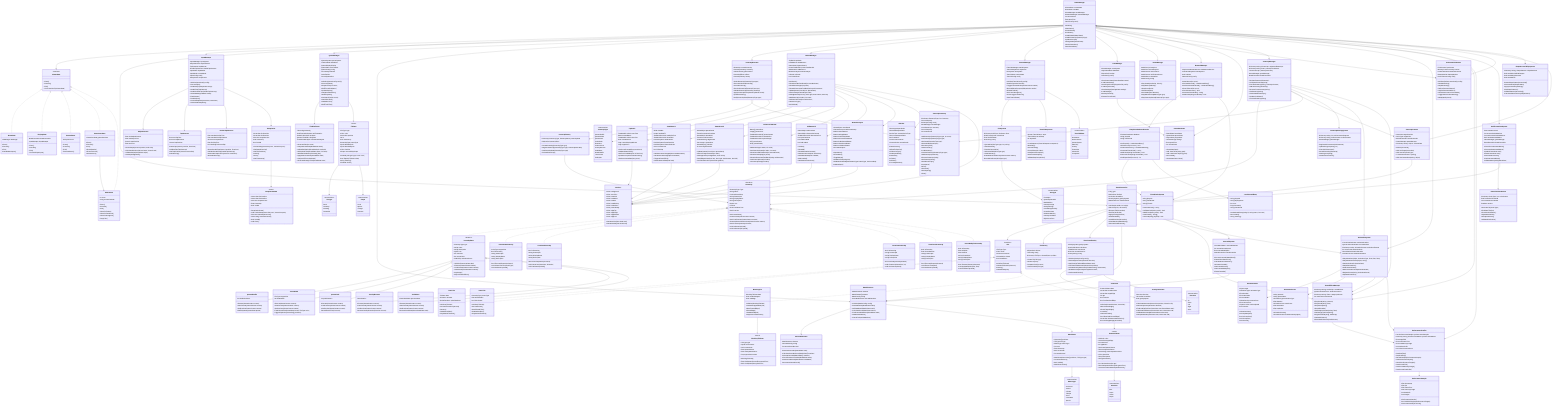 classDiagram
    %% SWITCH Core Game Architecture
    %% Sprint 0 Status: Unity Project Setup Complete ✅
    %% Sprint 1 Status: Core Mechanics Complete ✅
    %% Sprint 2 Status: Polish & Power-ups Complete ✅
    %% Ready for Sprint 3: Social & Launch Implementation
    
    %% Core Game Management
    class GameManager {
        -IGameState currentState
        -IEventBus eventBus
        -ISaveManager saveManager
        -INetworkManager networkManager
        -int currentScore
        -float gameTime
        -GameConfig config
        +Initialize()
        +StartGame()
        +PauseGame()
        +EndGame()
        +HandleMatch(MatchData)
        +HandlePowerUp(PowerUpType)
        +UpdateScore(int)
        -ChangeState(IGameState)
        -CheckGameOver()
        -SaveGameState()
    }

    class IGameState {
        <<interface>>
        +Enter()
        +Execute()
        +Exit()
        +CanTransitionTo(IGameState)
    }

    class MenuState {
        -UIManager uiManager
        +Enter()
        +Execute()
        +Exit()
        +HandleMenuInput()
    }

    class PlayingState {
        -BoardController boardController
        -InputManager inputManager
        +Enter()
        +Execute()
        +Exit()
        +ProcessPlayerInput()
    }

    class PausedState {
        -float pauseTime
        +Enter()
        +Execute()
        +Exit()
        +ResumeGame()
    }

    class GameOverState {
        -GameOverData gameOverData
        +Enter()
        +Execute()
        +Exit()
        +ShowResults()
        +ShareToSocial()
        +SubmitScore()
    }

    class ShareState {
        -int score
        -string screenshotPath
        +Enter()
        +Execute()
        +Exit()
        +ShareToTwitter()
        +ShareToFacebook()
        +ShareToInstagram()
        +CopyLink()
    }

    %% Board and Tile System
    class BoardController {
        -ITile[,] grid
        -IObjectPool tilePool
        -Vector2Int boardSize
        -IGravitySystem gravitySystem
        -IMatchDetector matchDetector
        +Initialize(int width, int height)
        +PlaceTile(ITile, Vector2Int)
        +RemoveTile(Vector2Int)
        +GetTile(Vector2Int)
        +ApplyGravity(Direction)
        +GetBoardState()
        +IsValidPosition(Vector2Int)
        +ClearMatches(MatchData[])
        +AnimateTileMovement()
    }

    class ITile {
        <<interface>>
        +TileType Type
        +Color Color
        +Vector2Int Position
        +GameObject Visual
        +bool IsMatched
        +Initialize(TileData)
        +AnimateToPosition(Vector3)
        +Destroy()
        +SetMatched(bool)
    }

    class BasicTile {
        -TileData data
        -Animator animator
        -SpriteRenderer spriteRenderer
        +Initialize(TileData)
        +AnimateToPosition(Vector3)
        +Destroy()
        +SetMatched(bool)
        +PlayMatchAnimation()
    }

    class PowerTile {
        -PowerUpType powerType
        -float effectRadius
        -bool isActivated
        +Initialize(TileData)
        +ActivatePower()
        +GetAffectedTiles()
        +SetMatched(bool)
        +PlayActivationEffect()
    }

    class BlockingTile {
        -BlockingTileData data
        -bool canBeSwapped
        -bool isAtEdge
        +Initialize(BlockingTileData)
        +CanBeSwappedWith(ITile)
        +MoveTowardEdge()
        +ReachEdge()
        +SetMatched(bool)
        +PlayRemovalAnimation()
    }

    class PowerOrb {
        -PowerOrbData data
        -Vector2Int boardPosition
        -Vector2Int targetEdge
        -int age
        -bool isActive
        -bool hasReachedEdge
        +Initialize(PowerOrbData, Vector2Int)
        +MoveTowardEdge()
        +ReachTargetEdge()
        +LoseOrb()
        +GetScoreValue()
        +bool ReachedCorrectEdge()
        -Vector2Int GetMovementDirection()
        -bool IsAtTargetEdge(Vector2Int)
    }

    class TileFactory {
        -IObjectPool tilePool
        -TileConfig config
        -Dictionary~TileType, GameObject~ prefabs
        +CreateTile(TileType)
        +ReturnTile(ITile)
        +PrewarmPool(int count)
        +GetTilePrefab(TileType)
    }

    %% Input System
    class InputManager {
        -IInputManager inputSystem
        -SwipeDetector swipeDetector
        -TapDetector tapDetector
        -DoubleTapDetector doubleTapDetector
        -InputBuffer inputBuffer
        -InputMode currentMode
        -InputConfig config
        -SwapCache swapCache
        +Initialize(InputConfig config)
        +ProcessInput()
        +HandleSwipe(SwipeData swipe)
        +HandleTap(TapData tap)
        +HandleDoubleTap(DoubleTapData tap)
        +SwitchMode(InputMode mode)
        +EnableInput()
        +DisableInput()
        +CacheSwapData(Vector2Int, Vector2Int)
        +GetCachedSwapData()
    }

    class SwipeDetector {
        -float minSwipeDistance
        -float maxSwipeTime
        -Vector2 startPosition
        -float startTime
        +DetectSwipe(Vector2 position, float time)
        +CalculateDirection(Vector2 start, Vector2 end)
        +ValidateSwipe(SwipeData swipe)
        +GetSwipeMagnitude()
    }

    class TapDetector {
        -float maxTapTime
        -float maxTapDistance
        -Vector2 tapPosition
        +DetectTap(Vector2 position, float time)
        +ValidateTap(TapData tap)
        +GetTapPosition(Vector2 screenPos)
        +IsDoubleTap()
    }

    class DoubleTapDetector {
        -float maxDoubleTapTime
        -float maxDoubleTapDistance
        -Vector2 firstTapPosition
        -float firstTapTime
        -bool waitingForSecondTap
        +DetectDoubleTap(Vector2 position, float time)
        +ValidateDoubleTap(DoubleTapData tap)
        +GetDoubleTapPosition(Vector2 screenPos)
        +ResetDoubleTap()
    }

    class SwapCache {
        -Vector2Int tile1Position
        -Vector2Int tile2Position
        -Direction swapDirection
        -float timestamp
        -bool isValid
        +CacheSwap(Vector2Int pos1, Vector2Int pos2)
        +GetSwapDirection()
        +GetTilePositions()
        +IsValid()
        +Clear()
        +GetTimestamp()
    }

    %% Extended Queue System (15-Tile)
    class QueueManager {
        -IQueueSystem queueSystem
        -TileDistributor distributor
        -QueueDisplay display
        -QueueState currentState
        -QueueConfig config
        -int visibleQueueSize
        -int bufferSize
        -int totalQueueSize
        +Initialize(QueueConfig config)
        +ProcessQueue()
        +RequestTiles(int count)
        +RefillFromDistributor()
        +UpdateDisplay()
        +GetQueueStatistics()
        +ShuffleQueue()
        +PeekNextTiles(int count)
        +GetVisibleTiles()
        +GetBufferTiles()
        +RefillTo15Tiles()
    }

    class TileDistributor {
        -TileConfig tileConfig
        -AntiFrustrationSystem antiFrustration
        -StatisticalAnalyzer analyzer
        -Queue~TileData~ tileQueue
        -LookAheadAnalyzer lookAheadAnalyzer
        +GenerateTiles(int count)
        +AnalyzeBoardState(BoardState state)
        +AdjustDistribution(BoardAnalysis analysis)
        +GetOptimalTiles(BoardState state, int count)
        +ValidateDistribution(TileData[] tiles)
        +ApplyAntiFrustration(BoardState state)
        +Analyze15TileLookAhead()
        +GenerateStrategicTiles(BoardState state)
    }

    %% Match Detection
    class MatchDetector {
        -IMatchDetector detector
        -MatchPattern[] patterns
        -MatchConfig config
        -CascadeResolver cascadeResolver
        +Initialize(MatchConfig config)
        +DetectMatches(BoardState state)
        +ValidateMatch(MatchData match)
        +CalculateScore(MatchData match)
        +FindCascadeMatches(BoardState state)
        +GetMatchPatterns()
        +CheckForSpecialMatches()
    }

    class CascadeResolver {
        -MatchDetector detector
        -CascadeConfig config
        -int currentCascadeLevel
        +ResolveCascades(BoardState state)
        +CalculateCascadeScore(MatchData[] matches)
        +AnimateCascade(MatchData[] matches)
        +CheckForMoreCascades(BoardState state)
        +GetCascadeChain(MatchData initialMatch)
        +IncrementCascadeLevel()
    }

    %% Gravity System
    class DirectionalGravity {
        -IGravitySystem gravitySystem
        -GravityCalculator calculator
        -TileMovement movement
        -Direction currentDirection
        -GravityConfig config
        +Initialize(GravityConfig config)
        +SetGravityDirection(Direction direction)
        +ApplyGravityToBoard(BoardState state)
        +CalculateTileMovement(Vector2Int position)
        +AnimateGravityMovement(TileMovement[] movements)
        +ValidateGravityResult(GravityResult result)
        +GetCurrentDirection()
    }

    class GravityCalculator {
        -Direction direction
        -Vector2Int boardSize
        -float gravitySpeed
        +CalculateMovement(Vector2Int position, Direction dir)
        +GetGravityVector(Direction direction)
        +FindLandingPosition(Vector2Int start, BoardState state)
        +CalculateFallDistance(Vector2Int start, Vector2Int end)
        +ValidateMovement(MovementData movement)
        +GetOptimalPath(Vector2Int start, Vector2Int end)
    }

    %% Power-Up System
    class PowerUpExecutor {
        -IPowerUp currentPowerUp
        -PowerUpInventory inventory
        -GameContext gameContext
        -PowerUpEffects effects
        -PowerUpFactory factory
        +SelectPowerUp(PowerUpType type)
        +ExecuteSelectedPowerUp()
        +CancelPowerUp()
        +PreviewPowerUp(PowerUpType type)
        +ValidatePowerUp(IPowerUp powerUp)
        -ApplyPowerUpEffects(PowerUpResult result)
        -UpdateInventory()
        -NotifyPowerUpUsed(PowerUpType type)
    }

    class PowerUpInventory {
        -Dictionary~PowerUpType, int~ inventory
        -int maxCapacity
        -PowerUpConfig config
        -SaveManager saveManager
        +AddPowerUp(PowerUpType type, int count)
        +UsePowerUp(PowerUpType type)
        +GetCount(PowerUpType type)
        +GetAvailablePowerUps()
        +IsInventoryFull()
        +SaveInventory()
        +LoadInventory()
        +CanUsePowerUp(PowerUpType type)
    }

    class IPowerUp {
        <<interface>>
        +PowerUpType Type
        +string Name
        +int UsesRemaining
        +bool IsAvailable()
        +void Execute(GameContext context)
        +bool CanExecute(GameContext context)
        +PowerUpResult GetPreview(GameContext context)
    }

    class PowerUpBase {
        <<abstract>>
        #PowerUpType type
        #string name
        #string description
        #Sprite icon
        #int maxUses
        #int currentUses
        #AudioClip activationSound
        +Initialize(PowerUpData data)
        +Execute(GameContext context)*
        +CanExecute(GameContext context)*
        +GetPreview(GameContext context)*
        #LogUsage()
        #PlayActivationEffect()
    }

    class QueueShuffle {
        -int shufflePositions
        +Execute(GameContext context)
        +CanExecute(GameContext context)
        +GetPreview(GameContext context)
        -ShuffleQueue(QueueState queue)
    }

    class ColorBomb {
        -TileType targetColor
        -int blastRadius
        +Execute(GameContext context)
        +CanExecute(GameContext context)
        +GetPreview(GameContext context)
        -FindColoredTiles(BoardState board, TileType color)
        -TriggerExplosion(Vector2Int[] positions)
    }

    class QueuePeek {
        -int peekDistance
        +Execute(GameContext context)
        +CanExecute(GameContext context)
        +GetPreview(GameContext context)
        -RevealFutureTiles(int count)
    }

    class GravityReverse {
        -float duration
        +Execute(GameContext context)
        +CanExecute(GameContext context)
        +GetPreview(GameContext context)
        -ReverseGravityDirection(Direction current)
    }

    class UndoMove {
        -GameStateData previousState
        +Execute(GameContext context)
        +CanExecute(GameContext context)
        +GetPreview(GameContext context)
        -RestoreGameState(GameStateData state)
    }

    class PowerUpFactory {
        -Dictionary~PowerUpType, PowerUpData~ powerUpData
        -IObjectPool powerUpPool
        +CreatePowerUp(PowerUpType type)
        +RegisterPowerUp(PowerUpType type, PowerUpData data)
        +GetPowerUpData(PowerUpType type)
        +PreloadPowerUps()
    }

    %% UI System - FINAL DESIGN
    class MainUIManager {
        -TopBarUI topBarUI
        -HeatMeterUI heatMeterUI
        -GameAreaUI gameAreaUI
        -PowerFeedbackUI powerFeedbackUI
        -AdBannerUI adBannerUI
        -MenuOverlayUI menuOverlayUI
        -UIScaler uiScaler
        -bool isInitialized
        +InitializeUI()
        +ShowCascadeFeedback(int cascadeCount)
        +ShowPointsPopup(int points)
        +ShowAchievementFeedback(string achievement)
        +UpdateQueue(List~object~ queueData)
        +SetCurrentQueueIndex(int index)
        +SetEdgeGlows(bool top, bool right, bool bottom, bool left)
        +AddPowerUp(int index, int count)
        +SetPremiumUser(bool isPremium)
        +GetDeviceType()
        +IsInitialized()
    }

    class TopBarUI {
        -TextMeshProUGUI scoreText
        -Button menuButton
        -TextMeshProUGUI timerText
        -bool animateScore
        -long currentDisplayedScore
        -long targetScore
        +OnScoreChanged(long newScore)
        +OnMenuButtonClick()
        +SetTimeTrialMode(bool isTimeTrial)
        +UpdateTimer(float timeRemaining)
        +SetScoreImmediate(long score)
    }

    class HeatMeterUI {
        -Slider heatBar
        -Image heatBarFill
        -TextMeshProUGUI multiplierText
        -TextMeshProUGUI heatLabel
        -ParticleSystem heatParticles
        -ParticleSystem flameParticles
        -ParticleSystem infernoParticles
        -Color currentColor
        -bool isPulsing
        +OnMomentumChanged(float newMomentum)
        +OnHeatLevelChanged(float newHeat)
        +TriggerInfernoEffect()
        +SetHeatImmediate(float heat)
    }

    class GameAreaUI {
        -GameObject queuePanel
        -Transform queueContainer
        -GameObject boardGrid
        -Transform tileContainer
        -LineRenderer[] edgeGlows
        -List~Image~ queueDots
        -GameObject[,] tileSlots
        -int currentQueueIndex
        +UpdateQueue(List~object~ queueData)
        +SetCurrentQueueIndex(int index)
        +SetEdgeGlow(int edgeIndex, bool active)
        +SetAllEdgeGlows(bool top, bool right, bool bottom, bool left)
        +GetTileSlotPosition(Vector2Int gridPos)
    }

    class PowerFeedbackUI {
        -Button[] powerSlots
        -Image[] powerIcons
        -TextMeshProUGUI[] powerCounts
        -TextMeshProUGUI cascadeText
        -TextMeshProUGUI pointsPopup
        -int[] powerCounts
        -bool[] powerReady
        +AddPowerUp(int index, int count)
        +SetPowerUpCount(int index, int count)
        +ShowCascadeFeedback(int cascadeCount)
        +ShowPointsPopup(int points)
        +ShowAchievementFeedback(string achievement)
        +GetPowerUpCount(int index)
        +IsPowerUpReady(int index)
    }

    class AdBannerUI {
        -GameObject adContainer
        -GameObject alternativeContent
        -TextMeshProUGUI alternativeText
        -bool premiumUser
        -bool adsEnabled
        -bool adLoaded
        +LoadAd()
        +ShowAd()
        +ShowAlternativeContent()
        +SetPremiumUser(bool isPremium)
        +SetAdsEnabled(bool enabled)
        +IsAdLoaded()
        +GetBannerDimensions()
    }

    class MenuOverlayUI {
        -GameObject menuPanel
        -CanvasGroup menuCanvasGroup
        -Button resumeButton
        -Button settingsButton
        -Button howToPlayButton
        -Button achievementsButton
        -Button leaderboardsButton
        -Button shareScoreButton
        -Button mainMenuButton
        -bool isMenuOpen
        +OpenMenu()
        +CloseMenu()
        +ToggleMenu()
        +SetMenuTitle(string title)
        +SetButtonEnabled(MenuButtonType buttonType, bool enabled)
        +IsMenuOpen()
    }

    class UIScaler {
        -float targetAspectRatio
        -float tabletAspectRatio
        -DeviceType currentDeviceType
        -float currentAspectRatio
        -bool hasNotch
        -Canvas mainCanvas
        -CanvasScaler canvasScaler
        +DetectDevice()
        +AdjustForDevice()
        +GetDeviceType()
        +GetAspectRatio()
        +HasNotch()
        +IsTablet()
        +IsPhone()
        +ForceAdjustment()
    }

    class UIColors {
        +Color background
        +Color scoreText
        +Color heatCold
        +Color heatWarm
        +Color heatHot
        +Color heatBlazing
        +Color heatInferno
        +Color powerReady
        +Color edgeTop
        +Color edgeRight
        +Color edgeBottom
        +Color edgeLeft
        +GetHeatColor(float heatLevel)
        +GetHeatLabel(float heatLevel)
    }

    %% Tutorial System
    class TutorialManager {
        -ITutorialManager tutorialSystem
        -TutorialSequencer sequencer
        -HintSystem hintSystem
        -TutorialState currentState
        -TutorialConfig config
        +Initialize(TutorialConfig config)
        +StartProgressiveTutorial()
        +TriggerContextualHint(GameContext context)
        +RecordPlayerProgress(PlayerAction action)
        +DisableTutorial()
        +GetTutorialProgress()
        -CheckTriggerConditions()
        -SaveTutorialState()
    }

    class HintSystem {
        -Dictionary~HintType, HintData~ hints
        -HintPriorityQueue activeHints
        -float hintCooldown
        -HintConfig config
        +QueueHint(HintType type, int priority)
        +ShowNextHint()
        +DismissCurrentHint()
        +IsHintAvailable(HintType type)
        +GetHintHistory()
        -EvaluateHintConditions(GameContext context)
        -RecordHintShown(HintType type)
    }

    class TutorialSequencer {
        -Queue~TutorialStep~ steps
        -TutorialStep currentStep
        -int stepIndex
        +LoadSequence(TutorialSequence sequence)
        +NextStep()
        +PreviousStep()
        +JumpToStep(int index)
        +IsSequenceComplete()
        +GetCurrentStepInfo()
        -ValidateStepCompletion()
    }

    %% Service Layer
    class SaveManager {
        -ISaveManager saveSystem
        -SQLiteDatabase database
        -PlayerPrefs backup
        -SaveConfig config
        +SaveGameState(GameStateData state)
        +LoadGameState()
        +SavePlayerProfile(PlayerProfile profile)
        +LoadPlayerProfile()
        +SaveSettings(SettingsData settings)
        +LoadSettings()
        +BackupToCloud()
        +RestoreFromCloud()
    }

    class AudioManager {
        -AudioPool primaryPool
        -AudioPool secondaryPool
        -AudioSource musicSource
        -AudioSource notificationSource
        -AudioMixer masterMixer
        -AudioConfig config
        +PlaySound(AudioClip, Priority)
        +PlayMusic(AudioClip)
        +StopSound(int id)
        +SetVolume(float)
        +DuckAudio(float duration)
        +PlayMatchSound(MatchType type)
        +PlayPowerUpSound(PowerUpType type)
    }

    class NetworkManager {
        -SimpleLeaderboardService leaderboardService
        -FriendCodeSystem friendSystem
        -bool isOnline
        -NetworkConfig config
        +SubmitScore(int score)
        +GetLeaderboard() LeaderboardEntry[]
        +GetFriendsLeaderboard() LeaderboardEntry[]
        +ShareToSocial(int score)
        +CheckConnection() bool
        +GenerateFriendCode() string
        +AddFriend(string friendCode) bool
    }

    class SimpleLeaderboardService {
        -FirebaseDatabase database
        -string playerId
        -string friendCode
        +GetTop100() LeaderboardEntry[]
        +SubmitScore(int score) bool
        +GetFriendsScores() LeaderboardEntry[]
        +GenerateFriendCode() string
        +AddFriend(string friendCode) bool
        +RemoveFriend(string friendCode) bool
        +GetPlayerRank(int score) int
    }

    class FriendCodeSystem {
        -string playerId
        -string friendCode
        -string[] friends
        +GenerateCode() string
        +ValidateCode(string code) bool
        +AddFriend(string code) bool
        +GetFriends() string[]
        +IsFriend(string playerId) bool
    }

    class LeaderboardEntry {
        +string playerId
        +string displayName
        +int score
        +long timestamp
        +string friendCode
        +LeaderboardEntry(string id, string name, int score)
        +bool IsValid()
        +string ToString()
    }

    class PerformanceMonitor {
        -FPSCounter fpsCounter
        -MemoryTracker memoryTracker
        -DrawCallCounter drawCallCounter
        -BatteryMonitor batteryMonitor
        -PerformanceConfig config
        +Initialize(PerformanceConfig config)
        +StartMonitoring()
        +StopMonitoring()
        +GetPerformanceReport()
        +LogPerformanceMetrics()
        +CheckPerformanceThresholds()
        +TriggerPerformanceWarning()
        +AdaptQualityLevel()
    }

    %% Data Structures
    class TileData {
        <<struct>>
        +TileType type
        +Color color
        +Vector2Int position
        +int id
        +bool isPowerUp
        +PowerUpType powerType
        +Sprite defaultSprite
        +Sprite brandedSprite
        +Color tintColor
        +Shape accessibilityShape
        +TileData(TileType type, Color color)
        +bool Equals(TileData other)
        +string ToString()
        +TileData Clone()
    }

    class BlockingTileData {
        <<struct>>
        +TileType type
        +Sprite stoneTexture
        +Color stoneColor
        +float spawnChance
        +float maxSpawnChance
        +int progressiveIncrease
        +BlockingTileData()
        +float GetSpawnChance(float gameTime)
        +bool CanSpawn(float gameTime)
    }

    class PowerOrbData {
        <<struct>>
        +OrbColor color
        +Vector2Int targetEdge
        +int baseScore
        +int ageBonus
        +float baseSpawnChance
        +float maxSpawnChance
        +Vector2Int[] centerSpawnPositions
        +Color glowColor
        +float pulseSpeed
        +float glowIntensity
        +int CalculateScore(int age)
        +float GetSpawnChance(float gameTime)
        +Vector2Int GetRandomSpawnPosition()
    }

    class SwapCacheData {
        <<struct>>
        +Vector2Int tile1Position
        +Vector2Int tile2Position
        +Direction swapDirection
        +float timestamp
        +bool isValid
        +SwapCacheData()
        +void CacheSwap(Vector2Int pos1, Vector2Int pos2)
        +Direction GetSwapDirection()
        +Vector2Int[] GetTilePositions()
        +bool IsValid()
        +void Clear()
    }

    class MatchData {
        +Vector2Int[] positions
        +TileType tileType
        +MatchType matchType
        +int score
        +float timestamp
        +bool isCascade
        +int cascadeLevel
        +MatchData(Vector2Int[] positions, TileType type)
        +int CalculateScore()
        +bool IsValid()
        +MatchData Clone()
    }

    class GameStateData {
        +BoardState boardState
        +QueueState queueState
        +PlayerStats playerStats
        +GameSettings settings
        +float gameTime
        +int currentScore
        +GameStateData()
        +void SaveToFile(string path)
        +void LoadFromFile(string path)
        +bool IsValid()
        +GameStateData Clone()
    }

    %% Sprint 2: Power-up System
    class PowerUpManager {
        -Dictionary~string, IPowerUp~ registeredPowerUps
        -Dictionary~string, float~ powerUpCooldowns
        -List~IPowerUp~ powerUpInventory
        -GameManager gameManager
        -BoardController boardController
        +RegisterPowerUp(IPowerUp)
        +UnregisterPowerUp(string)
        +ExecutePowerUp(string, PowerUpContext)
        +AddToInventory(IPowerUp)
        +RemoveFromInventory(string)
        +GetPowerUp(string)
        +GetAvailablePowerUps()
        +UpdateCooldowns()
        +CanUsePowerUp(string)
    }

    class IPowerUp {
        <<interface>>
        +string PowerUpId
        +string DisplayName
        +string Description
        +Sprite Icon
        +int Cost
        +float CooldownTime
        +bool CanUse
        +bool Execute(PowerUpContext)
        +void OnPowerUpUsed()
        +void OnPowerUpExpired()
    }

    class PowerUpContext {
        +Vector2Int targetPosition
        +ColorType targetColor
        +BoardController boardController
        +GameManager gameManager
        +Dictionary~string, object~ customData
        +PowerUpContext()
        +void SetTarget(Vector2Int)
        +void SetColor(ColorType)
        +T GetCustomData~T~(string)
        +void SetCustomData(string, object)
    }

    class ColorBombPowerUp {
        -ColorType targetColor
        -bool isExecuting
        +string PowerUpId
        +string DisplayName
        +string Description
        +bool Execute(PowerUpContext)
        +void ClearColorTiles(ColorType)
        +void OnPowerUpUsed()
    }

    class LineClearPowerUp {
        -bool isExecuting
        +string PowerUpId
        +string DisplayName
        +string Description
        +bool Execute(PowerUpContext)
        +void ClearLine(Vector2Int, Direction)
        +void OnPowerUpUsed()
    }

    class AreaClearPowerUp {
        -bool isExecuting
        +string PowerUpId
        +string DisplayName
        +string Description
        +bool Execute(PowerUpContext)
        +void ClearArea(Vector2Int, int)
        +void OnPowerUpUsed()
    }

    class TimeFreezePowerUp {
        -bool isExecuting
        -float freezeDuration
        +string PowerUpId
        +string DisplayName
        +string Description
        +bool Execute(PowerUpContext)
        +void FreezeTime(float)
        +void OnPowerUpUsed()
    }

    class ScoreMultiplierPowerUp {
        -bool isExecuting
        -float multiplier
        -float duration
        +string PowerUpId
        +string DisplayName
        +string Description
        +bool Execute(PowerUpContext)
        +void ApplyMultiplier(float, float)
        +void OnPowerUpUsed()
    }

    class PowerUpInventory {
        -List~IPowerUp~ inventory
        -int maxCapacity
        -int currentCount
        +AddPowerUp(IPowerUp)
        +RemovePowerUp(string)
        +GetPowerUp(string)
        +GetAllPowerUps()
        +HasSpace()
        +IsFull()
        +GetCount()
        +GetCapacity()
        +Clear()
    }

    class PowerUpEarningSystem {
        -Dictionary~string, int~ achievementProgress
        -Dictionary~string, Achievement~ achievements
        -GameManager gameManager
        +RegisterAchievement(Achievement)
        +UpdateProgress(string, int)
        +CheckAchievements()
        +AwardPowerUp(IPowerUp)
        +GetProgress(string)
        +GetAllAchievements()
    }

    %% Sprint 2: Animation System
    class AnimationSystem {
        -List~AnimationData~ activeAnimations
        -Queue~AnimationData~ animationPool
        -Dictionary~string, AnimationPreset~ animationPresets
        -int maxConcurrentAnimations
        -float defaultAnimationDuration
        -AnimationCurve defaultEaseCurve
        +PlayAnimation(object, AnimationType, float, float, float)
        +PlayAnimationPreset(object, string)
        +StopAnimation(AnimationData)
        +StopAllAnimations()
        +GetAnimationData()
        +ReturnAnimationData(AnimationData)
        +RegisterPreset(string, AnimationPreset)
        +UpdateAnimations()
    }

    class AnimationData {
        +object target
        +AnimationType animationType
        +float duration
        +float startValue
        +float endValue
        +AnimationCurve easeCurve
        +float currentTime
        +System.Action onCompleted
        +bool isActive
        +AnimationData()
        +void Update(float)
        +bool IsComplete()
        +void Complete()
        +void Cancel()
    }

    class AnimationPreset {
        +string presetId
        +string presetName
        +AnimationType animationType
        +float duration
        +AnimationCurve easeCurve
        +float startValue
        +float endValue
        +AnimationPreset()
        +AnimationData CreateAnimation(object)
    }

    %% Sprint 2: Audio System
    class SoundEffectManager {
        -Dictionary~string, AudioClip~ soundEffects
        -Queue~AudioSource~ audioSourcePool
        -Dictionary~string, float~ categoryVolumes
        -int maxConcurrentSounds
        +PlaySound(string, Vector3)
        +PlaySound(string, float)
        +StopSound(string)
        +StopAllSounds()
        +SetCategoryVolume(string, float)
        +GetCategoryVolume(string)
        +RegisterSound(string, AudioClip)
        +GetAudioSource()
        +ReturnAudioSource(AudioSource)
    }

    %% Sprint 2: Performance System
    class PerformanceProfiler {
        -List~PerformanceSample~ performanceSamples
        -Dictionary~string, PerformanceMetric~ performanceMetrics
        -float targetFPS
        -float maxFrameTime
        -float maxMemoryUsage
        -int maxDrawCalls
        -bool isPerformanceGood
        +StartProfiling()
        +StopProfiling()
        +RecordSample(PerformanceSample)
        +GetPerformanceReport()
        +CheckPerformanceTargets()
        +GetCurrentFPS()
        +GetCurrentMemoryUsage()
        +GetCurrentDrawCalls()
    }

    class PerformanceSample {
        +float timestamp
        +float fps
        +float frameTime
        +float memoryUsage
        +int drawCalls
        +int triangles
        +PerformanceSample()
        +bool IsWithinTargets(PerformanceTargets)
        +PerformanceSample Clone()
    }

    %% Sprint 2: Anti-frustration System
    class AntiFrustrationSystem {
        -float frustrationLevel
        -int consecutiveNoMatches
        -int maxConsecutiveNoMatches
        -bool hasGuaranteedMove
        -GameManager gameManager
        -BoardController boardController
        +CheckForGuaranteedMove()
        +GenerateGuaranteedMove()
        +UpdateFrustrationLevel()
        +ResetFrustrationLevel()
        +GetFrustrationLevel()
        +HasGuaranteedMove()
        +ValidateMoveQuality(MoveData)
    }

    class SmartTileDistribution {
        -Dictionary~ColorType, int~ colorCounts
        -float frustrationThreshold
        -int maxSameColorInRow
        -Random random
        +GenerateTile(ColorType)
        +DistributeTiles(int)
        +CheckColorBalance()
        +AdjustDistribution()
        +GetOptimalColor()
        +ValidateDistribution()
    }

    class CascadeSystem {
        -List~MatchData~ cascadeMatches
        -int currentCascadeLevel
        -float cascadeMultiplier
        -BoardController boardController
        +ProcessCascade(MatchData[])
        +DetectChainReactions()
        +CalculateCascadeScore()
        +AnimateCascade()
        +GetCascadeLevel()
        +GetCascadeMultiplier()
        +ResetCascade()
    }

    class ShapeAccessibilitySystem {
        -Dictionary~string, ShapePattern~ shapePatterns
        -bool enableColorBlindSupport
        -bool enableHighContrast
        -bool enableHints
        +DetectShapePattern(Vector2Int[])
        +GenerateHint(ShapePattern)
        +ApplyAccessibilitySettings()
        +GetShapePatterns()
        +ValidatePattern(Vector2Int[])
        +CalculatePatternScore(ShapePattern)
    }

    %% Enums
    class TileType {
        <<enumeration>>
        Basic
        PowerUp
        Blocking
        PowerOrb
    }

    class OrbColor {
        <<enumeration>>
        Blue
        Green
        Yellow
        Purple
    }

    class Shape {
        <<enumeration>>
        Circle
        Square
        Triangle
        Diamond
    }

    class Direction {
        <<enumeration>>
        Up
        Down
        Left
        Right
        None
    }

    class PowerUpType {
        <<enumeration>>
        QueueShuffle
        QueueDelete
        QueuePeek
        ColorBomb
        RowClear
        ColumnClear
        GravityReverse
        UndoMove
        BoardShuffle
        TimeFreeze
        SafetyNet
    }

    class MatchType {
        <<enumeration>>
        Horizontal
        Vertical
        LShape
        TShape
        Cross
        FiveInRow
        Special
    }

    class HintType {
        <<enumeration>>
        FirstSwipe
        QueueExplanation
        MatchMaking
        PowerUpUsage
        GravityChange
        CascadeOpportunity
        CenterPressure
        NoMovesWarning
        PowerUpAvailable
        HighScoreClose
    }

    class TutorialPhase {
        <<enumeration>>
        NotStarted
        BasicControls
        QueueSystem
        Matching
        Gravity
        PowerUps
        Advanced
        Completed
    }

    %% Relationships
    GameManager --> IGameState
    IGameState <|.. MenuState
    IGameState <|.. PlayingState
    IGameState <|.. PausedState
    IGameState <|.. GameOverState
    IGameState <|.. ShareState

    GameManager --> BoardController
    GameManager --> InputManager
    GameManager --> QueueManager
    GameManager --> MatchDetector
    GameManager --> PowerUpExecutor
    GameManager --> MainUIManager
    GameManager --> TutorialManager
    GameManager --> SaveManager
    GameManager --> AudioManager
    GameManager --> NetworkManager
    GameManager --> PerformanceMonitor

    BoardController --> ITile
    ITile <|.. BasicTile
    ITile <|.. PowerTile
    ITile <|.. BlockingTile
    ITile <|.. PowerOrb
    BoardController --> TileFactory
    BoardController --> DirectionalGravity
    BoardController --> MatchDetector

    InputManager --> SwipeDetector
    InputManager --> TapDetector
    InputManager --> DoubleTapDetector
    InputManager --> SwapCache

    QueueManager --> TileDistributor
    QueueManager --> TileData

    MatchDetector --> CascadeResolver
    MatchDetector --> MatchData

    DirectionalGravity --> GravityCalculator

    PowerUpExecutor --> PowerUpInventory
    PowerUpExecutor --> PowerUpFactory
    PowerUpFactory --> IPowerUp
    IPowerUp <|.. PowerUpBase
    PowerUpBase <|-- QueueShuffle
    PowerUpBase <|-- ColorBomb
    PowerUpBase <|-- QueuePeek
    PowerUpBase <|-- GravityReverse
    PowerUpBase <|-- UndoMove

    TutorialManager --> HintSystem
    TutorialManager --> TutorialSequencer

    %% UI System Relationships
    MainUIManager --> TopBarUI
    MainUIManager --> HeatMeterUI
    MainUIManager --> GameAreaUI
    MainUIManager --> PowerFeedbackUI
    MainUIManager --> AdBannerUI
    MainUIManager --> MenuOverlayUI
    MainUIManager --> UIScaler
    MainUIManager --> UIColors
    
    TopBarUI --> UIColors
    HeatMeterUI --> UIColors
    GameAreaUI --> UIColors
    PowerFeedbackUI --> UIColors
    AdBannerUI --> UIColors
    MenuOverlayUI --> UIColors

    TileData --> TileType
    TileData --> Shape
    BlockingTile --> BlockingTileData
    PowerOrb --> PowerOrbData
    PowerOrbData --> OrbColor
    SwapCache --> SwapCacheData
    MatchData --> MatchType
    DirectionalGravity --> Direction
    PowerUpExecutor --> PowerUpType
    HintSystem --> HintType
    TutorialManager --> TutorialPhase

    GameManager --> GameStateData
    SaveManager --> GameStateData
    PerformanceMonitor --> GameManager

    NetworkManager --> SimpleLeaderboardService
    NetworkManager --> FriendCodeSystem
    SimpleLeaderboardService --> FriendCodeSystem
    SimpleLeaderboardService --> LeaderboardEntry
    GameOverState --> ShareState

    %% Sprint 2: Power-up System Relationships
    GameManager --> PowerUpManager
    PowerUpManager --> IPowerUp
    IPowerUp <|.. ColorBombPowerUp
    IPowerUp <|.. LineClearPowerUp
    IPowerUp <|.. AreaClearPowerUp
    IPowerUp <|.. TimeFreezePowerUp
    IPowerUp <|.. ScoreMultiplierPowerUp
    PowerUpManager --> PowerUpContext
    PowerUpManager --> PowerUpInventory
    PowerUpManager --> PowerUpEarningSystem
    PowerUpContext --> BoardController
    PowerUpContext --> GameManager

    %% Sprint 2: Animation System Relationships
    GameManager --> AnimationSystem
    AnimationSystem --> AnimationData
    AnimationSystem --> AnimationPreset
    BoardController --> AnimationSystem
    PowerUpManager --> AnimationSystem

    %% Sprint 2: Audio System Relationships
    GameManager --> SoundEffectManager
    PowerUpManager --> SoundEffectManager
    BoardController --> SoundEffectManager
    AnimationSystem --> SoundEffectManager

    %% Sprint 2: Performance System Relationships
    GameManager --> PerformanceProfiler
    PerformanceProfiler --> PerformanceSample
    AnimationSystem --> PerformanceProfiler
    SoundEffectManager --> PerformanceProfiler

    %% Sprint 2: Anti-frustration System Relationships
    GameManager --> AntiFrustrationSystem
    AntiFrustrationSystem --> SmartTileDistribution
    AntiFrustrationSystem --> BoardController
    BoardController --> CascadeSystem
    CascadeSystem --> MatchDetector
    GameManager --> ShapeAccessibilitySystem